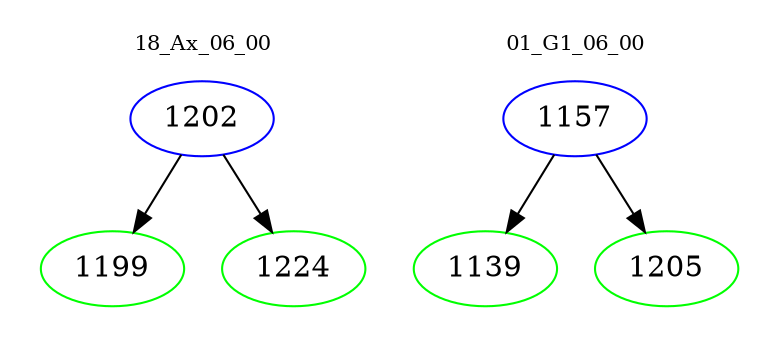 digraph{
subgraph cluster_0 {
color = white
label = "18_Ax_06_00";
fontsize=10;
T0_1202 [label="1202", color="blue"]
T0_1202 -> T0_1199 [color="black"]
T0_1199 [label="1199", color="green"]
T0_1202 -> T0_1224 [color="black"]
T0_1224 [label="1224", color="green"]
}
subgraph cluster_1 {
color = white
label = "01_G1_06_00";
fontsize=10;
T1_1157 [label="1157", color="blue"]
T1_1157 -> T1_1139 [color="black"]
T1_1139 [label="1139", color="green"]
T1_1157 -> T1_1205 [color="black"]
T1_1205 [label="1205", color="green"]
}
}
